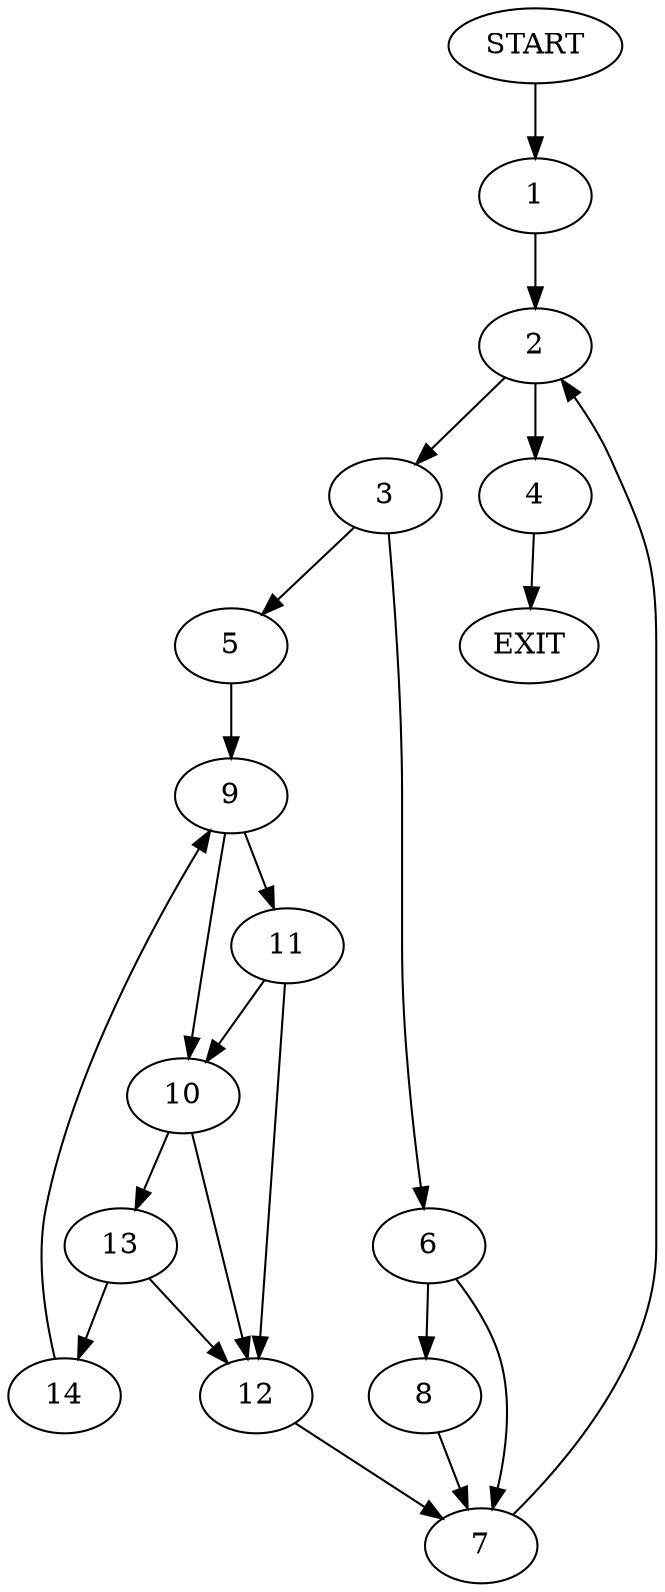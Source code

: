 digraph {
0 [label="START"]
15 [label="EXIT"]
0 -> 1
1 -> 2
2 -> 3
2 -> 4
3 -> 5
3 -> 6
4 -> 15
6 -> 7
6 -> 8
5 -> 9
9 -> 10
9 -> 11
10 -> 12
10 -> 13
11 -> 12
11 -> 10
12 -> 7
13 -> 12
13 -> 14
14 -> 9
7 -> 2
8 -> 7
}
